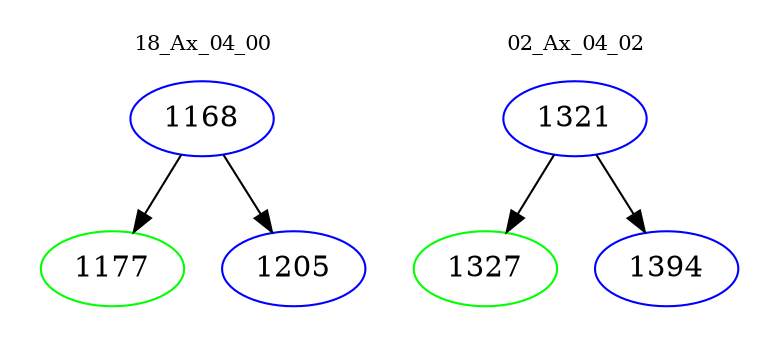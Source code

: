digraph{
subgraph cluster_0 {
color = white
label = "18_Ax_04_00";
fontsize=10;
T0_1168 [label="1168", color="blue"]
T0_1168 -> T0_1177 [color="black"]
T0_1177 [label="1177", color="green"]
T0_1168 -> T0_1205 [color="black"]
T0_1205 [label="1205", color="blue"]
}
subgraph cluster_1 {
color = white
label = "02_Ax_04_02";
fontsize=10;
T1_1321 [label="1321", color="blue"]
T1_1321 -> T1_1327 [color="black"]
T1_1327 [label="1327", color="green"]
T1_1321 -> T1_1394 [color="black"]
T1_1394 [label="1394", color="blue"]
}
}
